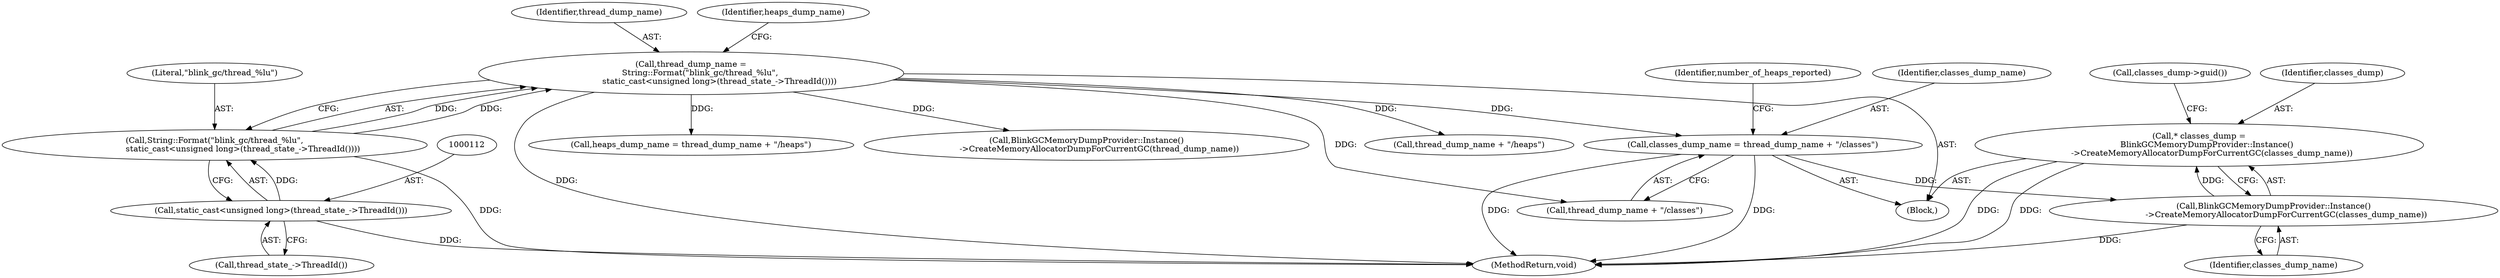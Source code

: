 digraph "0_Chrome_20b65d00ca3d8696430e22efad7485366f8c3a21_2@pointer" {
"1000258" [label="(Call,* classes_dump =\n      BlinkGCMemoryDumpProvider::Instance()\n          ->CreateMemoryAllocatorDumpForCurrentGC(classes_dump_name))"];
"1000260" [label="(Call,BlinkGCMemoryDumpProvider::Instance()\n          ->CreateMemoryAllocatorDumpForCurrentGC(classes_dump_name))"];
"1000121" [label="(Call,classes_dump_name = thread_dump_name + \"/classes\")"];
"1000107" [label="(Call,thread_dump_name =\n       String::Format(\"blink_gc/thread_%lu\",\n                      static_cast<unsigned long>(thread_state_->ThreadId())))"];
"1000109" [label="(Call,String::Format(\"blink_gc/thread_%lu\",\n                      static_cast<unsigned long>(thread_state_->ThreadId())))"];
"1000111" [label="(Call,static_cast<unsigned long>(thread_state_->ThreadId()))"];
"1000128" [label="(Identifier,number_of_heaps_reported)"];
"1000258" [label="(Call,* classes_dump =\n      BlinkGCMemoryDumpProvider::Instance()\n          ->CreateMemoryAllocatorDumpForCurrentGC(classes_dump_name))"];
"1000122" [label="(Identifier,classes_dump_name)"];
"1000117" [label="(Call,thread_dump_name + \"/heaps\")"];
"1000109" [label="(Call,String::Format(\"blink_gc/thread_%lu\",\n                      static_cast<unsigned long>(thread_state_->ThreadId())))"];
"1000111" [label="(Call,static_cast<unsigned long>(thread_state_->ThreadId()))"];
"1000110" [label="(Literal,\"blink_gc/thread_%lu\")"];
"1000113" [label="(Call,thread_state_->ThreadId())"];
"1000108" [label="(Identifier,thread_dump_name)"];
"1000107" [label="(Call,thread_dump_name =\n       String::Format(\"blink_gc/thread_%lu\",\n                      static_cast<unsigned long>(thread_state_->ThreadId())))"];
"1000265" [label="(MethodReturn,void)"];
"1000102" [label="(Block,)"];
"1000116" [label="(Identifier,heaps_dump_name)"];
"1000115" [label="(Call,heaps_dump_name = thread_dump_name + \"/heaps\")"];
"1000263" [label="(Call,classes_dump->guid())"];
"1000260" [label="(Call,BlinkGCMemoryDumpProvider::Instance()\n          ->CreateMemoryAllocatorDumpForCurrentGC(classes_dump_name))"];
"1000261" [label="(Identifier,classes_dump_name)"];
"1000234" [label="(Call,BlinkGCMemoryDumpProvider::Instance()\n          ->CreateMemoryAllocatorDumpForCurrentGC(thread_dump_name))"];
"1000259" [label="(Identifier,classes_dump)"];
"1000121" [label="(Call,classes_dump_name = thread_dump_name + \"/classes\")"];
"1000123" [label="(Call,thread_dump_name + \"/classes\")"];
"1000258" -> "1000102"  [label="AST: "];
"1000258" -> "1000260"  [label="CFG: "];
"1000259" -> "1000258"  [label="AST: "];
"1000260" -> "1000258"  [label="AST: "];
"1000263" -> "1000258"  [label="CFG: "];
"1000258" -> "1000265"  [label="DDG: "];
"1000258" -> "1000265"  [label="DDG: "];
"1000260" -> "1000258"  [label="DDG: "];
"1000260" -> "1000261"  [label="CFG: "];
"1000261" -> "1000260"  [label="AST: "];
"1000260" -> "1000265"  [label="DDG: "];
"1000121" -> "1000260"  [label="DDG: "];
"1000121" -> "1000102"  [label="AST: "];
"1000121" -> "1000123"  [label="CFG: "];
"1000122" -> "1000121"  [label="AST: "];
"1000123" -> "1000121"  [label="AST: "];
"1000128" -> "1000121"  [label="CFG: "];
"1000121" -> "1000265"  [label="DDG: "];
"1000121" -> "1000265"  [label="DDG: "];
"1000107" -> "1000121"  [label="DDG: "];
"1000107" -> "1000102"  [label="AST: "];
"1000107" -> "1000109"  [label="CFG: "];
"1000108" -> "1000107"  [label="AST: "];
"1000109" -> "1000107"  [label="AST: "];
"1000116" -> "1000107"  [label="CFG: "];
"1000107" -> "1000265"  [label="DDG: "];
"1000109" -> "1000107"  [label="DDG: "];
"1000109" -> "1000107"  [label="DDG: "];
"1000107" -> "1000115"  [label="DDG: "];
"1000107" -> "1000117"  [label="DDG: "];
"1000107" -> "1000123"  [label="DDG: "];
"1000107" -> "1000234"  [label="DDG: "];
"1000109" -> "1000111"  [label="CFG: "];
"1000110" -> "1000109"  [label="AST: "];
"1000111" -> "1000109"  [label="AST: "];
"1000109" -> "1000265"  [label="DDG: "];
"1000111" -> "1000109"  [label="DDG: "];
"1000111" -> "1000113"  [label="CFG: "];
"1000112" -> "1000111"  [label="AST: "];
"1000113" -> "1000111"  [label="AST: "];
"1000111" -> "1000265"  [label="DDG: "];
}
